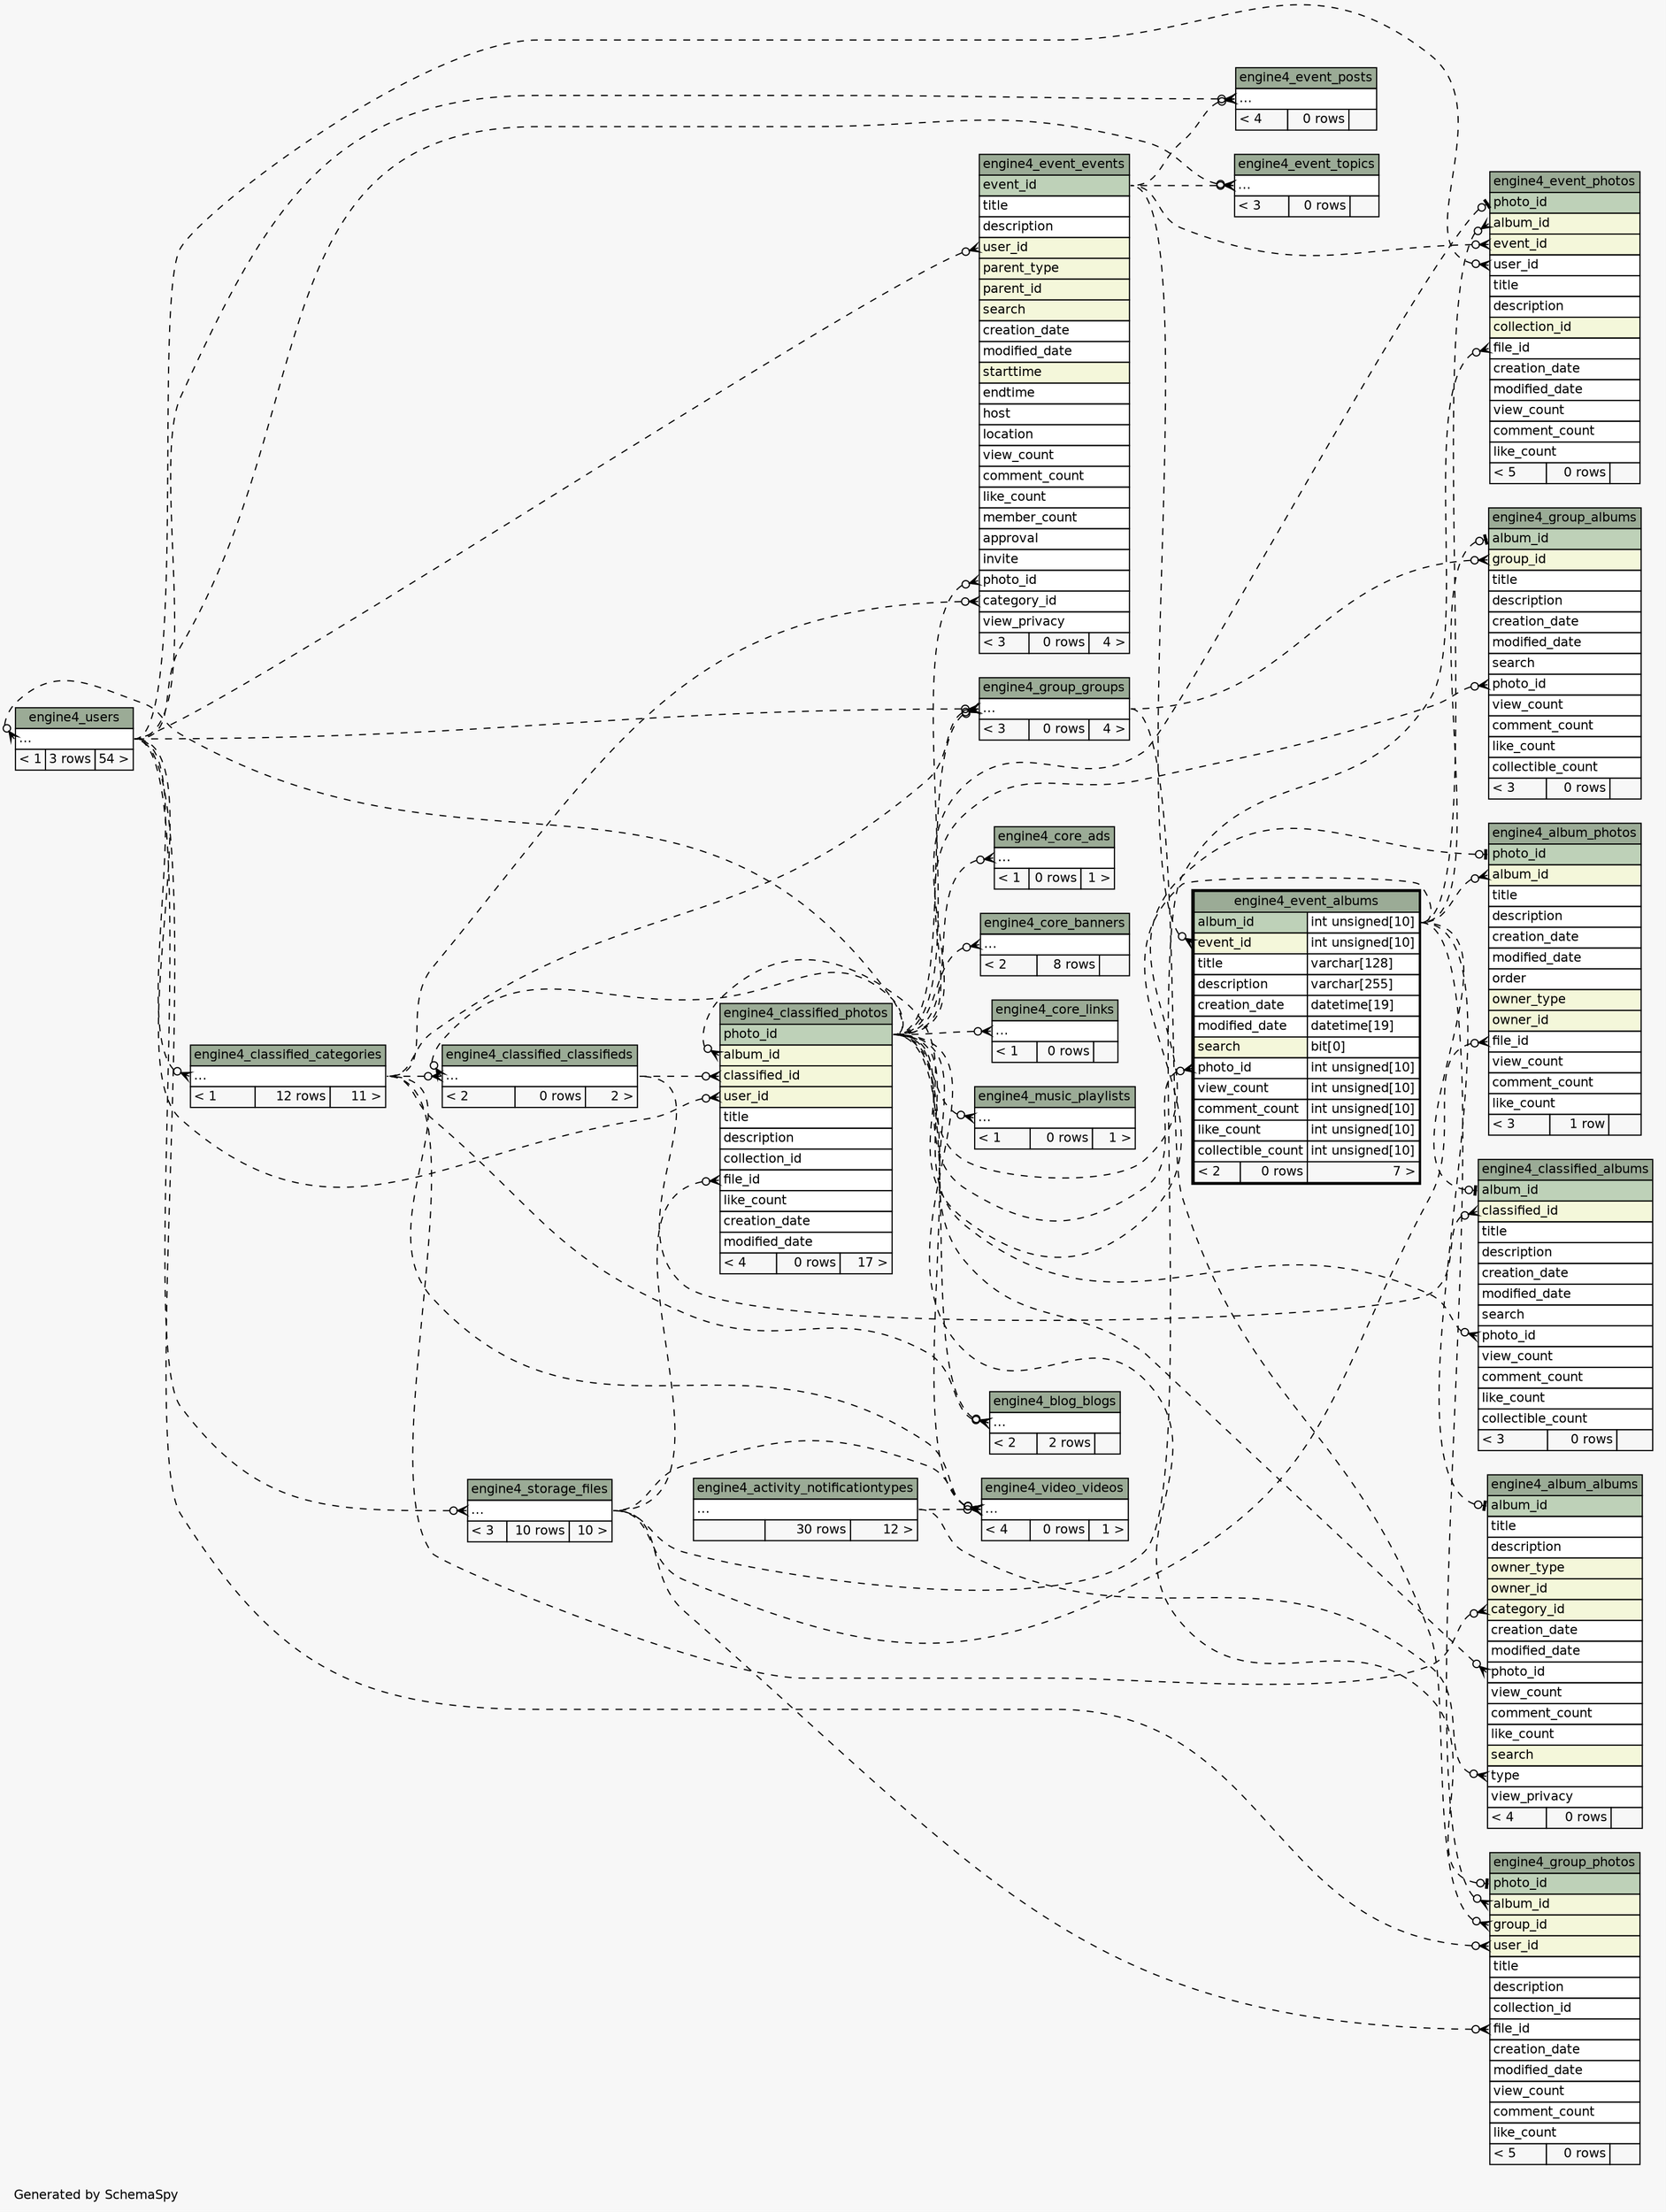 // dot 2.38.0 on Windows 10 10.0
// SchemaSpy rev 590
digraph "impliedTwoDegreesRelationshipsDiagram" {
  graph [
    rankdir="RL"
    bgcolor="#f7f7f7"
    label="\nGenerated by SchemaSpy"
    labeljust="l"
    nodesep="0.18"
    ranksep="0.46"
    fontname="Helvetica"
    fontsize="11"
  ];
  node [
    fontname="Helvetica"
    fontsize="11"
    shape="plaintext"
  ];
  edge [
    arrowsize="0.8"
  ];
  "engine4_album_albums":"album_id":w -> "engine4_event_albums":"album_id.type":e [arrowhead=none dir=back arrowtail=teeodot style=dashed];
  "engine4_album_albums":"category_id":w -> "engine4_classified_categories":"elipses":e [arrowhead=none dir=back arrowtail=crowodot style=dashed];
  "engine4_album_albums":"photo_id":w -> "engine4_classified_photos":"photo_id":e [arrowhead=none dir=back arrowtail=crowodot style=dashed];
  "engine4_album_albums":"type":w -> "engine4_activity_notificationtypes":"elipses":e [arrowhead=none dir=back arrowtail=crowodot style=dashed];
  "engine4_album_photos":"album_id":w -> "engine4_event_albums":"album_id.type":e [arrowhead=none dir=back arrowtail=crowodot style=dashed];
  "engine4_album_photos":"file_id":w -> "engine4_storage_files":"elipses":e [arrowhead=none dir=back arrowtail=crowodot style=dashed];
  "engine4_album_photos":"photo_id":w -> "engine4_classified_photos":"photo_id":e [arrowhead=none dir=back arrowtail=teeodot style=dashed];
  "engine4_blog_blogs":"elipses":w -> "engine4_classified_categories":"elipses":e [arrowhead=none dir=back arrowtail=crowodot style=dashed];
  "engine4_blog_blogs":"elipses":w -> "engine4_classified_photos":"photo_id":e [arrowhead=none dir=back arrowtail=crowodot style=dashed];
  "engine4_classified_albums":"album_id":w -> "engine4_event_albums":"album_id.type":e [arrowhead=none dir=back arrowtail=teeodot style=dashed];
  "engine4_classified_albums":"classified_id":w -> "engine4_classified_classifieds":"elipses":e [arrowhead=none dir=back arrowtail=crowodot style=dashed];
  "engine4_classified_albums":"photo_id":w -> "engine4_classified_photos":"photo_id":e [arrowhead=none dir=back arrowtail=crowodot style=dashed];
  "engine4_classified_categories":"elipses":w -> "engine4_users":"elipses":e [arrowhead=none dir=back arrowtail=crowodot style=dashed];
  "engine4_classified_classifieds":"elipses":w -> "engine4_classified_categories":"elipses":e [arrowhead=none dir=back arrowtail=crowodot style=dashed];
  "engine4_classified_classifieds":"elipses":w -> "engine4_classified_photos":"photo_id":e [arrowhead=none dir=back arrowtail=crowodot style=dashed];
  "engine4_classified_photos":"album_id":w -> "engine4_event_albums":"album_id.type":e [arrowhead=none dir=back arrowtail=crowodot style=dashed];
  "engine4_classified_photos":"classified_id":w -> "engine4_classified_classifieds":"elipses":e [arrowhead=none dir=back arrowtail=crowodot style=dashed];
  "engine4_classified_photos":"file_id":w -> "engine4_storage_files":"elipses":e [arrowhead=none dir=back arrowtail=crowodot style=dashed];
  "engine4_classified_photos":"user_id":w -> "engine4_users":"elipses":e [arrowhead=none dir=back arrowtail=crowodot style=dashed];
  "engine4_core_ads":"elipses":w -> "engine4_classified_photos":"photo_id":e [arrowhead=none dir=back arrowtail=crowodot style=dashed];
  "engine4_core_banners":"elipses":w -> "engine4_classified_photos":"photo_id":e [arrowhead=none dir=back arrowtail=crowodot style=dashed];
  "engine4_core_links":"elipses":w -> "engine4_classified_photos":"photo_id":e [arrowhead=none dir=back arrowtail=crowodot style=dashed];
  "engine4_event_albums":"event_id":w -> "engine4_event_events":"event_id":e [arrowhead=none dir=back arrowtail=crowodot style=dashed];
  "engine4_event_albums":"photo_id":w -> "engine4_classified_photos":"photo_id":e [arrowhead=none dir=back arrowtail=crowodot style=dashed];
  "engine4_event_events":"category_id":w -> "engine4_classified_categories":"elipses":e [arrowhead=none dir=back arrowtail=crowodot style=dashed];
  "engine4_event_events":"photo_id":w -> "engine4_classified_photos":"photo_id":e [arrowhead=none dir=back arrowtail=crowodot style=dashed];
  "engine4_event_events":"user_id":w -> "engine4_users":"elipses":e [arrowhead=none dir=back arrowtail=crowodot style=dashed];
  "engine4_event_photos":"album_id":w -> "engine4_event_albums":"album_id.type":e [arrowhead=none dir=back arrowtail=crowodot style=dashed];
  "engine4_event_photos":"event_id":w -> "engine4_event_events":"event_id":e [arrowhead=none dir=back arrowtail=crowodot style=dashed];
  "engine4_event_photos":"file_id":w -> "engine4_storage_files":"elipses":e [arrowhead=none dir=back arrowtail=crowodot style=dashed];
  "engine4_event_photos":"photo_id":w -> "engine4_classified_photos":"photo_id":e [arrowhead=none dir=back arrowtail=teeodot style=dashed];
  "engine4_event_photos":"user_id":w -> "engine4_users":"elipses":e [arrowhead=none dir=back arrowtail=crowodot style=dashed];
  "engine4_event_posts":"elipses":w -> "engine4_event_events":"event_id":e [arrowhead=none dir=back arrowtail=crowodot style=dashed];
  "engine4_event_posts":"elipses":w -> "engine4_users":"elipses":e [arrowhead=none dir=back arrowtail=crowodot style=dashed];
  "engine4_event_topics":"elipses":w -> "engine4_event_events":"event_id":e [arrowhead=none dir=back arrowtail=crowodot style=dashed];
  "engine4_event_topics":"elipses":w -> "engine4_users":"elipses":e [arrowhead=none dir=back arrowtail=crowodot style=dashed];
  "engine4_group_albums":"album_id":w -> "engine4_event_albums":"album_id.type":e [arrowhead=none dir=back arrowtail=teeodot style=dashed];
  "engine4_group_albums":"group_id":w -> "engine4_group_groups":"elipses":e [arrowhead=none dir=back arrowtail=crowodot style=dashed];
  "engine4_group_albums":"photo_id":w -> "engine4_classified_photos":"photo_id":e [arrowhead=none dir=back arrowtail=crowodot style=dashed];
  "engine4_group_groups":"elipses":w -> "engine4_classified_categories":"elipses":e [arrowhead=none dir=back arrowtail=crowodot style=dashed];
  "engine4_group_groups":"elipses":w -> "engine4_classified_photos":"photo_id":e [arrowhead=none dir=back arrowtail=crowodot style=dashed];
  "engine4_group_groups":"elipses":w -> "engine4_users":"elipses":e [arrowhead=none dir=back arrowtail=crowodot style=dashed];
  "engine4_group_photos":"album_id":w -> "engine4_event_albums":"album_id.type":e [arrowhead=none dir=back arrowtail=crowodot style=dashed];
  "engine4_group_photos":"file_id":w -> "engine4_storage_files":"elipses":e [arrowhead=none dir=back arrowtail=crowodot style=dashed];
  "engine4_group_photos":"group_id":w -> "engine4_group_groups":"elipses":e [arrowhead=none dir=back arrowtail=crowodot style=dashed];
  "engine4_group_photos":"photo_id":w -> "engine4_classified_photos":"photo_id":e [arrowhead=none dir=back arrowtail=teeodot style=dashed];
  "engine4_group_photos":"user_id":w -> "engine4_users":"elipses":e [arrowhead=none dir=back arrowtail=crowodot style=dashed];
  "engine4_music_playlists":"elipses":w -> "engine4_classified_photos":"photo_id":e [arrowhead=none dir=back arrowtail=crowodot style=dashed];
  "engine4_storage_files":"elipses":w -> "engine4_users":"elipses":e [arrowhead=none dir=back arrowtail=crowodot style=dashed];
  "engine4_users":"elipses":w -> "engine4_classified_photos":"photo_id":e [arrowhead=none dir=back arrowtail=crowodot style=dashed];
  "engine4_video_videos":"elipses":w -> "engine4_classified_categories":"elipses":e [arrowhead=none dir=back arrowtail=crowodot style=dashed];
  "engine4_video_videos":"elipses":w -> "engine4_storage_files":"elipses":e [arrowhead=none dir=back arrowtail=crowodot style=dashed];
  "engine4_video_videos":"elipses":w -> "engine4_classified_photos":"photo_id":e [arrowhead=none dir=back arrowtail=crowodot style=dashed];
  "engine4_video_videos":"elipses":w -> "engine4_activity_notificationtypes":"elipses":e [arrowhead=none dir=back arrowtail=crowodot style=dashed];
  "engine4_activity_notificationtypes" [
    label=<
    <TABLE BORDER="0" CELLBORDER="1" CELLSPACING="0" BGCOLOR="#ffffff">
      <TR><TD COLSPAN="3" BGCOLOR="#9bab96" ALIGN="CENTER">engine4_activity_notificationtypes</TD></TR>
      <TR><TD PORT="elipses" COLSPAN="3" ALIGN="LEFT">...</TD></TR>
      <TR><TD ALIGN="LEFT" BGCOLOR="#f7f7f7">  </TD><TD ALIGN="RIGHT" BGCOLOR="#f7f7f7">30 rows</TD><TD ALIGN="RIGHT" BGCOLOR="#f7f7f7">12 &gt;</TD></TR>
    </TABLE>>
    URL="engine4_activity_notificationtypes.html"
    tooltip="engine4_activity_notificationtypes"
  ];
  "engine4_album_albums" [
    label=<
    <TABLE BORDER="0" CELLBORDER="1" CELLSPACING="0" BGCOLOR="#ffffff">
      <TR><TD COLSPAN="3" BGCOLOR="#9bab96" ALIGN="CENTER">engine4_album_albums</TD></TR>
      <TR><TD PORT="album_id" COLSPAN="3" BGCOLOR="#bed1b8" ALIGN="LEFT">album_id</TD></TR>
      <TR><TD PORT="title" COLSPAN="3" ALIGN="LEFT">title</TD></TR>
      <TR><TD PORT="description" COLSPAN="3" ALIGN="LEFT">description</TD></TR>
      <TR><TD PORT="owner_type" COLSPAN="3" BGCOLOR="#f4f7da" ALIGN="LEFT">owner_type</TD></TR>
      <TR><TD PORT="owner_id" COLSPAN="3" BGCOLOR="#f4f7da" ALIGN="LEFT">owner_id</TD></TR>
      <TR><TD PORT="category_id" COLSPAN="3" BGCOLOR="#f4f7da" ALIGN="LEFT">category_id</TD></TR>
      <TR><TD PORT="creation_date" COLSPAN="3" ALIGN="LEFT">creation_date</TD></TR>
      <TR><TD PORT="modified_date" COLSPAN="3" ALIGN="LEFT">modified_date</TD></TR>
      <TR><TD PORT="photo_id" COLSPAN="3" ALIGN="LEFT">photo_id</TD></TR>
      <TR><TD PORT="view_count" COLSPAN="3" ALIGN="LEFT">view_count</TD></TR>
      <TR><TD PORT="comment_count" COLSPAN="3" ALIGN="LEFT">comment_count</TD></TR>
      <TR><TD PORT="like_count" COLSPAN="3" ALIGN="LEFT">like_count</TD></TR>
      <TR><TD PORT="search" COLSPAN="3" BGCOLOR="#f4f7da" ALIGN="LEFT">search</TD></TR>
      <TR><TD PORT="type" COLSPAN="3" ALIGN="LEFT">type</TD></TR>
      <TR><TD PORT="view_privacy" COLSPAN="3" ALIGN="LEFT">view_privacy</TD></TR>
      <TR><TD ALIGN="LEFT" BGCOLOR="#f7f7f7">&lt; 4</TD><TD ALIGN="RIGHT" BGCOLOR="#f7f7f7">0 rows</TD><TD ALIGN="RIGHT" BGCOLOR="#f7f7f7">  </TD></TR>
    </TABLE>>
    URL="engine4_album_albums.html"
    tooltip="engine4_album_albums"
  ];
  "engine4_album_photos" [
    label=<
    <TABLE BORDER="0" CELLBORDER="1" CELLSPACING="0" BGCOLOR="#ffffff">
      <TR><TD COLSPAN="3" BGCOLOR="#9bab96" ALIGN="CENTER">engine4_album_photos</TD></TR>
      <TR><TD PORT="photo_id" COLSPAN="3" BGCOLOR="#bed1b8" ALIGN="LEFT">photo_id</TD></TR>
      <TR><TD PORT="album_id" COLSPAN="3" BGCOLOR="#f4f7da" ALIGN="LEFT">album_id</TD></TR>
      <TR><TD PORT="title" COLSPAN="3" ALIGN="LEFT">title</TD></TR>
      <TR><TD PORT="description" COLSPAN="3" ALIGN="LEFT">description</TD></TR>
      <TR><TD PORT="creation_date" COLSPAN="3" ALIGN="LEFT">creation_date</TD></TR>
      <TR><TD PORT="modified_date" COLSPAN="3" ALIGN="LEFT">modified_date</TD></TR>
      <TR><TD PORT="order" COLSPAN="3" ALIGN="LEFT">order</TD></TR>
      <TR><TD PORT="owner_type" COLSPAN="3" BGCOLOR="#f4f7da" ALIGN="LEFT">owner_type</TD></TR>
      <TR><TD PORT="owner_id" COLSPAN="3" BGCOLOR="#f4f7da" ALIGN="LEFT">owner_id</TD></TR>
      <TR><TD PORT="file_id" COLSPAN="3" ALIGN="LEFT">file_id</TD></TR>
      <TR><TD PORT="view_count" COLSPAN="3" ALIGN="LEFT">view_count</TD></TR>
      <TR><TD PORT="comment_count" COLSPAN="3" ALIGN="LEFT">comment_count</TD></TR>
      <TR><TD PORT="like_count" COLSPAN="3" ALIGN="LEFT">like_count</TD></TR>
      <TR><TD ALIGN="LEFT" BGCOLOR="#f7f7f7">&lt; 3</TD><TD ALIGN="RIGHT" BGCOLOR="#f7f7f7">1 row</TD><TD ALIGN="RIGHT" BGCOLOR="#f7f7f7">  </TD></TR>
    </TABLE>>
    URL="engine4_album_photos.html"
    tooltip="engine4_album_photos"
  ];
  "engine4_blog_blogs" [
    label=<
    <TABLE BORDER="0" CELLBORDER="1" CELLSPACING="0" BGCOLOR="#ffffff">
      <TR><TD COLSPAN="3" BGCOLOR="#9bab96" ALIGN="CENTER">engine4_blog_blogs</TD></TR>
      <TR><TD PORT="elipses" COLSPAN="3" ALIGN="LEFT">...</TD></TR>
      <TR><TD ALIGN="LEFT" BGCOLOR="#f7f7f7">&lt; 2</TD><TD ALIGN="RIGHT" BGCOLOR="#f7f7f7">2 rows</TD><TD ALIGN="RIGHT" BGCOLOR="#f7f7f7">  </TD></TR>
    </TABLE>>
    URL="engine4_blog_blogs.html"
    tooltip="engine4_blog_blogs"
  ];
  "engine4_classified_albums" [
    label=<
    <TABLE BORDER="0" CELLBORDER="1" CELLSPACING="0" BGCOLOR="#ffffff">
      <TR><TD COLSPAN="3" BGCOLOR="#9bab96" ALIGN="CENTER">engine4_classified_albums</TD></TR>
      <TR><TD PORT="album_id" COLSPAN="3" BGCOLOR="#bed1b8" ALIGN="LEFT">album_id</TD></TR>
      <TR><TD PORT="classified_id" COLSPAN="3" BGCOLOR="#f4f7da" ALIGN="LEFT">classified_id</TD></TR>
      <TR><TD PORT="title" COLSPAN="3" ALIGN="LEFT">title</TD></TR>
      <TR><TD PORT="description" COLSPAN="3" ALIGN="LEFT">description</TD></TR>
      <TR><TD PORT="creation_date" COLSPAN="3" ALIGN="LEFT">creation_date</TD></TR>
      <TR><TD PORT="modified_date" COLSPAN="3" ALIGN="LEFT">modified_date</TD></TR>
      <TR><TD PORT="search" COLSPAN="3" ALIGN="LEFT">search</TD></TR>
      <TR><TD PORT="photo_id" COLSPAN="3" ALIGN="LEFT">photo_id</TD></TR>
      <TR><TD PORT="view_count" COLSPAN="3" ALIGN="LEFT">view_count</TD></TR>
      <TR><TD PORT="comment_count" COLSPAN="3" ALIGN="LEFT">comment_count</TD></TR>
      <TR><TD PORT="like_count" COLSPAN="3" ALIGN="LEFT">like_count</TD></TR>
      <TR><TD PORT="collectible_count" COLSPAN="3" ALIGN="LEFT">collectible_count</TD></TR>
      <TR><TD ALIGN="LEFT" BGCOLOR="#f7f7f7">&lt; 3</TD><TD ALIGN="RIGHT" BGCOLOR="#f7f7f7">0 rows</TD><TD ALIGN="RIGHT" BGCOLOR="#f7f7f7">  </TD></TR>
    </TABLE>>
    URL="engine4_classified_albums.html"
    tooltip="engine4_classified_albums"
  ];
  "engine4_classified_categories" [
    label=<
    <TABLE BORDER="0" CELLBORDER="1" CELLSPACING="0" BGCOLOR="#ffffff">
      <TR><TD COLSPAN="3" BGCOLOR="#9bab96" ALIGN="CENTER">engine4_classified_categories</TD></TR>
      <TR><TD PORT="elipses" COLSPAN="3" ALIGN="LEFT">...</TD></TR>
      <TR><TD ALIGN="LEFT" BGCOLOR="#f7f7f7">&lt; 1</TD><TD ALIGN="RIGHT" BGCOLOR="#f7f7f7">12 rows</TD><TD ALIGN="RIGHT" BGCOLOR="#f7f7f7">11 &gt;</TD></TR>
    </TABLE>>
    URL="engine4_classified_categories.html"
    tooltip="engine4_classified_categories"
  ];
  "engine4_classified_classifieds" [
    label=<
    <TABLE BORDER="0" CELLBORDER="1" CELLSPACING="0" BGCOLOR="#ffffff">
      <TR><TD COLSPAN="3" BGCOLOR="#9bab96" ALIGN="CENTER">engine4_classified_classifieds</TD></TR>
      <TR><TD PORT="elipses" COLSPAN="3" ALIGN="LEFT">...</TD></TR>
      <TR><TD ALIGN="LEFT" BGCOLOR="#f7f7f7">&lt; 2</TD><TD ALIGN="RIGHT" BGCOLOR="#f7f7f7">0 rows</TD><TD ALIGN="RIGHT" BGCOLOR="#f7f7f7">2 &gt;</TD></TR>
    </TABLE>>
    URL="engine4_classified_classifieds.html"
    tooltip="engine4_classified_classifieds"
  ];
  "engine4_classified_photos" [
    label=<
    <TABLE BORDER="0" CELLBORDER="1" CELLSPACING="0" BGCOLOR="#ffffff">
      <TR><TD COLSPAN="3" BGCOLOR="#9bab96" ALIGN="CENTER">engine4_classified_photos</TD></TR>
      <TR><TD PORT="photo_id" COLSPAN="3" BGCOLOR="#bed1b8" ALIGN="LEFT">photo_id</TD></TR>
      <TR><TD PORT="album_id" COLSPAN="3" BGCOLOR="#f4f7da" ALIGN="LEFT">album_id</TD></TR>
      <TR><TD PORT="classified_id" COLSPAN="3" BGCOLOR="#f4f7da" ALIGN="LEFT">classified_id</TD></TR>
      <TR><TD PORT="user_id" COLSPAN="3" BGCOLOR="#f4f7da" ALIGN="LEFT">user_id</TD></TR>
      <TR><TD PORT="title" COLSPAN="3" ALIGN="LEFT">title</TD></TR>
      <TR><TD PORT="description" COLSPAN="3" ALIGN="LEFT">description</TD></TR>
      <TR><TD PORT="collection_id" COLSPAN="3" ALIGN="LEFT">collection_id</TD></TR>
      <TR><TD PORT="file_id" COLSPAN="3" ALIGN="LEFT">file_id</TD></TR>
      <TR><TD PORT="like_count" COLSPAN="3" ALIGN="LEFT">like_count</TD></TR>
      <TR><TD PORT="creation_date" COLSPAN="3" ALIGN="LEFT">creation_date</TD></TR>
      <TR><TD PORT="modified_date" COLSPAN="3" ALIGN="LEFT">modified_date</TD></TR>
      <TR><TD ALIGN="LEFT" BGCOLOR="#f7f7f7">&lt; 4</TD><TD ALIGN="RIGHT" BGCOLOR="#f7f7f7">0 rows</TD><TD ALIGN="RIGHT" BGCOLOR="#f7f7f7">17 &gt;</TD></TR>
    </TABLE>>
    URL="engine4_classified_photos.html"
    tooltip="engine4_classified_photos"
  ];
  "engine4_core_ads" [
    label=<
    <TABLE BORDER="0" CELLBORDER="1" CELLSPACING="0" BGCOLOR="#ffffff">
      <TR><TD COLSPAN="3" BGCOLOR="#9bab96" ALIGN="CENTER">engine4_core_ads</TD></TR>
      <TR><TD PORT="elipses" COLSPAN="3" ALIGN="LEFT">...</TD></TR>
      <TR><TD ALIGN="LEFT" BGCOLOR="#f7f7f7">&lt; 1</TD><TD ALIGN="RIGHT" BGCOLOR="#f7f7f7">0 rows</TD><TD ALIGN="RIGHT" BGCOLOR="#f7f7f7">1 &gt;</TD></TR>
    </TABLE>>
    URL="engine4_core_ads.html"
    tooltip="engine4_core_ads"
  ];
  "engine4_core_banners" [
    label=<
    <TABLE BORDER="0" CELLBORDER="1" CELLSPACING="0" BGCOLOR="#ffffff">
      <TR><TD COLSPAN="3" BGCOLOR="#9bab96" ALIGN="CENTER">engine4_core_banners</TD></TR>
      <TR><TD PORT="elipses" COLSPAN="3" ALIGN="LEFT">...</TD></TR>
      <TR><TD ALIGN="LEFT" BGCOLOR="#f7f7f7">&lt; 2</TD><TD ALIGN="RIGHT" BGCOLOR="#f7f7f7">8 rows</TD><TD ALIGN="RIGHT" BGCOLOR="#f7f7f7">  </TD></TR>
    </TABLE>>
    URL="engine4_core_banners.html"
    tooltip="engine4_core_banners"
  ];
  "engine4_core_links" [
    label=<
    <TABLE BORDER="0" CELLBORDER="1" CELLSPACING="0" BGCOLOR="#ffffff">
      <TR><TD COLSPAN="3" BGCOLOR="#9bab96" ALIGN="CENTER">engine4_core_links</TD></TR>
      <TR><TD PORT="elipses" COLSPAN="3" ALIGN="LEFT">...</TD></TR>
      <TR><TD ALIGN="LEFT" BGCOLOR="#f7f7f7">&lt; 1</TD><TD ALIGN="RIGHT" BGCOLOR="#f7f7f7">0 rows</TD><TD ALIGN="RIGHT" BGCOLOR="#f7f7f7">  </TD></TR>
    </TABLE>>
    URL="engine4_core_links.html"
    tooltip="engine4_core_links"
  ];
  "engine4_event_albums" [
    label=<
    <TABLE BORDER="2" CELLBORDER="1" CELLSPACING="0" BGCOLOR="#ffffff">
      <TR><TD COLSPAN="3" BGCOLOR="#9bab96" ALIGN="CENTER">engine4_event_albums</TD></TR>
      <TR><TD PORT="album_id" COLSPAN="2" BGCOLOR="#bed1b8" ALIGN="LEFT">album_id</TD><TD PORT="album_id.type" ALIGN="LEFT">int unsigned[10]</TD></TR>
      <TR><TD PORT="event_id" COLSPAN="2" BGCOLOR="#f4f7da" ALIGN="LEFT">event_id</TD><TD PORT="event_id.type" ALIGN="LEFT">int unsigned[10]</TD></TR>
      <TR><TD PORT="title" COLSPAN="2" ALIGN="LEFT">title</TD><TD PORT="title.type" ALIGN="LEFT">varchar[128]</TD></TR>
      <TR><TD PORT="description" COLSPAN="2" ALIGN="LEFT">description</TD><TD PORT="description.type" ALIGN="LEFT">varchar[255]</TD></TR>
      <TR><TD PORT="creation_date" COLSPAN="2" ALIGN="LEFT">creation_date</TD><TD PORT="creation_date.type" ALIGN="LEFT">datetime[19]</TD></TR>
      <TR><TD PORT="modified_date" COLSPAN="2" ALIGN="LEFT">modified_date</TD><TD PORT="modified_date.type" ALIGN="LEFT">datetime[19]</TD></TR>
      <TR><TD PORT="search" COLSPAN="2" BGCOLOR="#f4f7da" ALIGN="LEFT">search</TD><TD PORT="search.type" ALIGN="LEFT">bit[0]</TD></TR>
      <TR><TD PORT="photo_id" COLSPAN="2" ALIGN="LEFT">photo_id</TD><TD PORT="photo_id.type" ALIGN="LEFT">int unsigned[10]</TD></TR>
      <TR><TD PORT="view_count" COLSPAN="2" ALIGN="LEFT">view_count</TD><TD PORT="view_count.type" ALIGN="LEFT">int unsigned[10]</TD></TR>
      <TR><TD PORT="comment_count" COLSPAN="2" ALIGN="LEFT">comment_count</TD><TD PORT="comment_count.type" ALIGN="LEFT">int unsigned[10]</TD></TR>
      <TR><TD PORT="like_count" COLSPAN="2" ALIGN="LEFT">like_count</TD><TD PORT="like_count.type" ALIGN="LEFT">int unsigned[10]</TD></TR>
      <TR><TD PORT="collectible_count" COLSPAN="2" ALIGN="LEFT">collectible_count</TD><TD PORT="collectible_count.type" ALIGN="LEFT">int unsigned[10]</TD></TR>
      <TR><TD ALIGN="LEFT" BGCOLOR="#f7f7f7">&lt; 2</TD><TD ALIGN="RIGHT" BGCOLOR="#f7f7f7">0 rows</TD><TD ALIGN="RIGHT" BGCOLOR="#f7f7f7">7 &gt;</TD></TR>
    </TABLE>>
    URL="engine4_event_albums.html"
    tooltip="engine4_event_albums"
  ];
  "engine4_event_events" [
    label=<
    <TABLE BORDER="0" CELLBORDER="1" CELLSPACING="0" BGCOLOR="#ffffff">
      <TR><TD COLSPAN="3" BGCOLOR="#9bab96" ALIGN="CENTER">engine4_event_events</TD></TR>
      <TR><TD PORT="event_id" COLSPAN="3" BGCOLOR="#bed1b8" ALIGN="LEFT">event_id</TD></TR>
      <TR><TD PORT="title" COLSPAN="3" ALIGN="LEFT">title</TD></TR>
      <TR><TD PORT="description" COLSPAN="3" ALIGN="LEFT">description</TD></TR>
      <TR><TD PORT="user_id" COLSPAN="3" BGCOLOR="#f4f7da" ALIGN="LEFT">user_id</TD></TR>
      <TR><TD PORT="parent_type" COLSPAN="3" BGCOLOR="#f4f7da" ALIGN="LEFT">parent_type</TD></TR>
      <TR><TD PORT="parent_id" COLSPAN="3" BGCOLOR="#f4f7da" ALIGN="LEFT">parent_id</TD></TR>
      <TR><TD PORT="search" COLSPAN="3" BGCOLOR="#f4f7da" ALIGN="LEFT">search</TD></TR>
      <TR><TD PORT="creation_date" COLSPAN="3" ALIGN="LEFT">creation_date</TD></TR>
      <TR><TD PORT="modified_date" COLSPAN="3" ALIGN="LEFT">modified_date</TD></TR>
      <TR><TD PORT="starttime" COLSPAN="3" BGCOLOR="#f4f7da" ALIGN="LEFT">starttime</TD></TR>
      <TR><TD PORT="endtime" COLSPAN="3" ALIGN="LEFT">endtime</TD></TR>
      <TR><TD PORT="host" COLSPAN="3" ALIGN="LEFT">host</TD></TR>
      <TR><TD PORT="location" COLSPAN="3" ALIGN="LEFT">location</TD></TR>
      <TR><TD PORT="view_count" COLSPAN="3" ALIGN="LEFT">view_count</TD></TR>
      <TR><TD PORT="comment_count" COLSPAN="3" ALIGN="LEFT">comment_count</TD></TR>
      <TR><TD PORT="like_count" COLSPAN="3" ALIGN="LEFT">like_count</TD></TR>
      <TR><TD PORT="member_count" COLSPAN="3" ALIGN="LEFT">member_count</TD></TR>
      <TR><TD PORT="approval" COLSPAN="3" ALIGN="LEFT">approval</TD></TR>
      <TR><TD PORT="invite" COLSPAN="3" ALIGN="LEFT">invite</TD></TR>
      <TR><TD PORT="photo_id" COLSPAN="3" ALIGN="LEFT">photo_id</TD></TR>
      <TR><TD PORT="category_id" COLSPAN="3" ALIGN="LEFT">category_id</TD></TR>
      <TR><TD PORT="view_privacy" COLSPAN="3" ALIGN="LEFT">view_privacy</TD></TR>
      <TR><TD ALIGN="LEFT" BGCOLOR="#f7f7f7">&lt; 3</TD><TD ALIGN="RIGHT" BGCOLOR="#f7f7f7">0 rows</TD><TD ALIGN="RIGHT" BGCOLOR="#f7f7f7">4 &gt;</TD></TR>
    </TABLE>>
    URL="engine4_event_events.html"
    tooltip="engine4_event_events"
  ];
  "engine4_event_photos" [
    label=<
    <TABLE BORDER="0" CELLBORDER="1" CELLSPACING="0" BGCOLOR="#ffffff">
      <TR><TD COLSPAN="3" BGCOLOR="#9bab96" ALIGN="CENTER">engine4_event_photos</TD></TR>
      <TR><TD PORT="photo_id" COLSPAN="3" BGCOLOR="#bed1b8" ALIGN="LEFT">photo_id</TD></TR>
      <TR><TD PORT="album_id" COLSPAN="3" BGCOLOR="#f4f7da" ALIGN="LEFT">album_id</TD></TR>
      <TR><TD PORT="event_id" COLSPAN="3" BGCOLOR="#f4f7da" ALIGN="LEFT">event_id</TD></TR>
      <TR><TD PORT="user_id" COLSPAN="3" ALIGN="LEFT">user_id</TD></TR>
      <TR><TD PORT="title" COLSPAN="3" ALIGN="LEFT">title</TD></TR>
      <TR><TD PORT="description" COLSPAN="3" ALIGN="LEFT">description</TD></TR>
      <TR><TD PORT="collection_id" COLSPAN="3" BGCOLOR="#f4f7da" ALIGN="LEFT">collection_id</TD></TR>
      <TR><TD PORT="file_id" COLSPAN="3" ALIGN="LEFT">file_id</TD></TR>
      <TR><TD PORT="creation_date" COLSPAN="3" ALIGN="LEFT">creation_date</TD></TR>
      <TR><TD PORT="modified_date" COLSPAN="3" ALIGN="LEFT">modified_date</TD></TR>
      <TR><TD PORT="view_count" COLSPAN="3" ALIGN="LEFT">view_count</TD></TR>
      <TR><TD PORT="comment_count" COLSPAN="3" ALIGN="LEFT">comment_count</TD></TR>
      <TR><TD PORT="like_count" COLSPAN="3" ALIGN="LEFT">like_count</TD></TR>
      <TR><TD ALIGN="LEFT" BGCOLOR="#f7f7f7">&lt; 5</TD><TD ALIGN="RIGHT" BGCOLOR="#f7f7f7">0 rows</TD><TD ALIGN="RIGHT" BGCOLOR="#f7f7f7">  </TD></TR>
    </TABLE>>
    URL="engine4_event_photos.html"
    tooltip="engine4_event_photos"
  ];
  "engine4_event_posts" [
    label=<
    <TABLE BORDER="0" CELLBORDER="1" CELLSPACING="0" BGCOLOR="#ffffff">
      <TR><TD COLSPAN="3" BGCOLOR="#9bab96" ALIGN="CENTER">engine4_event_posts</TD></TR>
      <TR><TD PORT="elipses" COLSPAN="3" ALIGN="LEFT">...</TD></TR>
      <TR><TD ALIGN="LEFT" BGCOLOR="#f7f7f7">&lt; 4</TD><TD ALIGN="RIGHT" BGCOLOR="#f7f7f7">0 rows</TD><TD ALIGN="RIGHT" BGCOLOR="#f7f7f7">  </TD></TR>
    </TABLE>>
    URL="engine4_event_posts.html"
    tooltip="engine4_event_posts"
  ];
  "engine4_event_topics" [
    label=<
    <TABLE BORDER="0" CELLBORDER="1" CELLSPACING="0" BGCOLOR="#ffffff">
      <TR><TD COLSPAN="3" BGCOLOR="#9bab96" ALIGN="CENTER">engine4_event_topics</TD></TR>
      <TR><TD PORT="elipses" COLSPAN="3" ALIGN="LEFT">...</TD></TR>
      <TR><TD ALIGN="LEFT" BGCOLOR="#f7f7f7">&lt; 3</TD><TD ALIGN="RIGHT" BGCOLOR="#f7f7f7">0 rows</TD><TD ALIGN="RIGHT" BGCOLOR="#f7f7f7">  </TD></TR>
    </TABLE>>
    URL="engine4_event_topics.html"
    tooltip="engine4_event_topics"
  ];
  "engine4_group_albums" [
    label=<
    <TABLE BORDER="0" CELLBORDER="1" CELLSPACING="0" BGCOLOR="#ffffff">
      <TR><TD COLSPAN="3" BGCOLOR="#9bab96" ALIGN="CENTER">engine4_group_albums</TD></TR>
      <TR><TD PORT="album_id" COLSPAN="3" BGCOLOR="#bed1b8" ALIGN="LEFT">album_id</TD></TR>
      <TR><TD PORT="group_id" COLSPAN="3" BGCOLOR="#f4f7da" ALIGN="LEFT">group_id</TD></TR>
      <TR><TD PORT="title" COLSPAN="3" ALIGN="LEFT">title</TD></TR>
      <TR><TD PORT="description" COLSPAN="3" ALIGN="LEFT">description</TD></TR>
      <TR><TD PORT="creation_date" COLSPAN="3" ALIGN="LEFT">creation_date</TD></TR>
      <TR><TD PORT="modified_date" COLSPAN="3" ALIGN="LEFT">modified_date</TD></TR>
      <TR><TD PORT="search" COLSPAN="3" ALIGN="LEFT">search</TD></TR>
      <TR><TD PORT="photo_id" COLSPAN="3" ALIGN="LEFT">photo_id</TD></TR>
      <TR><TD PORT="view_count" COLSPAN="3" ALIGN="LEFT">view_count</TD></TR>
      <TR><TD PORT="comment_count" COLSPAN="3" ALIGN="LEFT">comment_count</TD></TR>
      <TR><TD PORT="like_count" COLSPAN="3" ALIGN="LEFT">like_count</TD></TR>
      <TR><TD PORT="collectible_count" COLSPAN="3" ALIGN="LEFT">collectible_count</TD></TR>
      <TR><TD ALIGN="LEFT" BGCOLOR="#f7f7f7">&lt; 3</TD><TD ALIGN="RIGHT" BGCOLOR="#f7f7f7">0 rows</TD><TD ALIGN="RIGHT" BGCOLOR="#f7f7f7">  </TD></TR>
    </TABLE>>
    URL="engine4_group_albums.html"
    tooltip="engine4_group_albums"
  ];
  "engine4_group_groups" [
    label=<
    <TABLE BORDER="0" CELLBORDER="1" CELLSPACING="0" BGCOLOR="#ffffff">
      <TR><TD COLSPAN="3" BGCOLOR="#9bab96" ALIGN="CENTER">engine4_group_groups</TD></TR>
      <TR><TD PORT="elipses" COLSPAN="3" ALIGN="LEFT">...</TD></TR>
      <TR><TD ALIGN="LEFT" BGCOLOR="#f7f7f7">&lt; 3</TD><TD ALIGN="RIGHT" BGCOLOR="#f7f7f7">0 rows</TD><TD ALIGN="RIGHT" BGCOLOR="#f7f7f7">4 &gt;</TD></TR>
    </TABLE>>
    URL="engine4_group_groups.html"
    tooltip="engine4_group_groups"
  ];
  "engine4_group_photos" [
    label=<
    <TABLE BORDER="0" CELLBORDER="1" CELLSPACING="0" BGCOLOR="#ffffff">
      <TR><TD COLSPAN="3" BGCOLOR="#9bab96" ALIGN="CENTER">engine4_group_photos</TD></TR>
      <TR><TD PORT="photo_id" COLSPAN="3" BGCOLOR="#bed1b8" ALIGN="LEFT">photo_id</TD></TR>
      <TR><TD PORT="album_id" COLSPAN="3" BGCOLOR="#f4f7da" ALIGN="LEFT">album_id</TD></TR>
      <TR><TD PORT="group_id" COLSPAN="3" BGCOLOR="#f4f7da" ALIGN="LEFT">group_id</TD></TR>
      <TR><TD PORT="user_id" COLSPAN="3" BGCOLOR="#f4f7da" ALIGN="LEFT">user_id</TD></TR>
      <TR><TD PORT="title" COLSPAN="3" ALIGN="LEFT">title</TD></TR>
      <TR><TD PORT="description" COLSPAN="3" ALIGN="LEFT">description</TD></TR>
      <TR><TD PORT="collection_id" COLSPAN="3" ALIGN="LEFT">collection_id</TD></TR>
      <TR><TD PORT="file_id" COLSPAN="3" ALIGN="LEFT">file_id</TD></TR>
      <TR><TD PORT="creation_date" COLSPAN="3" ALIGN="LEFT">creation_date</TD></TR>
      <TR><TD PORT="modified_date" COLSPAN="3" ALIGN="LEFT">modified_date</TD></TR>
      <TR><TD PORT="view_count" COLSPAN="3" ALIGN="LEFT">view_count</TD></TR>
      <TR><TD PORT="comment_count" COLSPAN="3" ALIGN="LEFT">comment_count</TD></TR>
      <TR><TD PORT="like_count" COLSPAN="3" ALIGN="LEFT">like_count</TD></TR>
      <TR><TD ALIGN="LEFT" BGCOLOR="#f7f7f7">&lt; 5</TD><TD ALIGN="RIGHT" BGCOLOR="#f7f7f7">0 rows</TD><TD ALIGN="RIGHT" BGCOLOR="#f7f7f7">  </TD></TR>
    </TABLE>>
    URL="engine4_group_photos.html"
    tooltip="engine4_group_photos"
  ];
  "engine4_music_playlists" [
    label=<
    <TABLE BORDER="0" CELLBORDER="1" CELLSPACING="0" BGCOLOR="#ffffff">
      <TR><TD COLSPAN="3" BGCOLOR="#9bab96" ALIGN="CENTER">engine4_music_playlists</TD></TR>
      <TR><TD PORT="elipses" COLSPAN="3" ALIGN="LEFT">...</TD></TR>
      <TR><TD ALIGN="LEFT" BGCOLOR="#f7f7f7">&lt; 1</TD><TD ALIGN="RIGHT" BGCOLOR="#f7f7f7">0 rows</TD><TD ALIGN="RIGHT" BGCOLOR="#f7f7f7">1 &gt;</TD></TR>
    </TABLE>>
    URL="engine4_music_playlists.html"
    tooltip="engine4_music_playlists"
  ];
  "engine4_storage_files" [
    label=<
    <TABLE BORDER="0" CELLBORDER="1" CELLSPACING="0" BGCOLOR="#ffffff">
      <TR><TD COLSPAN="3" BGCOLOR="#9bab96" ALIGN="CENTER">engine4_storage_files</TD></TR>
      <TR><TD PORT="elipses" COLSPAN="3" ALIGN="LEFT">...</TD></TR>
      <TR><TD ALIGN="LEFT" BGCOLOR="#f7f7f7">&lt; 3</TD><TD ALIGN="RIGHT" BGCOLOR="#f7f7f7">10 rows</TD><TD ALIGN="RIGHT" BGCOLOR="#f7f7f7">10 &gt;</TD></TR>
    </TABLE>>
    URL="engine4_storage_files.html"
    tooltip="engine4_storage_files"
  ];
  "engine4_users" [
    label=<
    <TABLE BORDER="0" CELLBORDER="1" CELLSPACING="0" BGCOLOR="#ffffff">
      <TR><TD COLSPAN="3" BGCOLOR="#9bab96" ALIGN="CENTER">engine4_users</TD></TR>
      <TR><TD PORT="elipses" COLSPAN="3" ALIGN="LEFT">...</TD></TR>
      <TR><TD ALIGN="LEFT" BGCOLOR="#f7f7f7">&lt; 1</TD><TD ALIGN="RIGHT" BGCOLOR="#f7f7f7">3 rows</TD><TD ALIGN="RIGHT" BGCOLOR="#f7f7f7">54 &gt;</TD></TR>
    </TABLE>>
    URL="engine4_users.html"
    tooltip="engine4_users"
  ];
  "engine4_video_videos" [
    label=<
    <TABLE BORDER="0" CELLBORDER="1" CELLSPACING="0" BGCOLOR="#ffffff">
      <TR><TD COLSPAN="3" BGCOLOR="#9bab96" ALIGN="CENTER">engine4_video_videos</TD></TR>
      <TR><TD PORT="elipses" COLSPAN="3" ALIGN="LEFT">...</TD></TR>
      <TR><TD ALIGN="LEFT" BGCOLOR="#f7f7f7">&lt; 4</TD><TD ALIGN="RIGHT" BGCOLOR="#f7f7f7">0 rows</TD><TD ALIGN="RIGHT" BGCOLOR="#f7f7f7">1 &gt;</TD></TR>
    </TABLE>>
    URL="engine4_video_videos.html"
    tooltip="engine4_video_videos"
  ];
}
